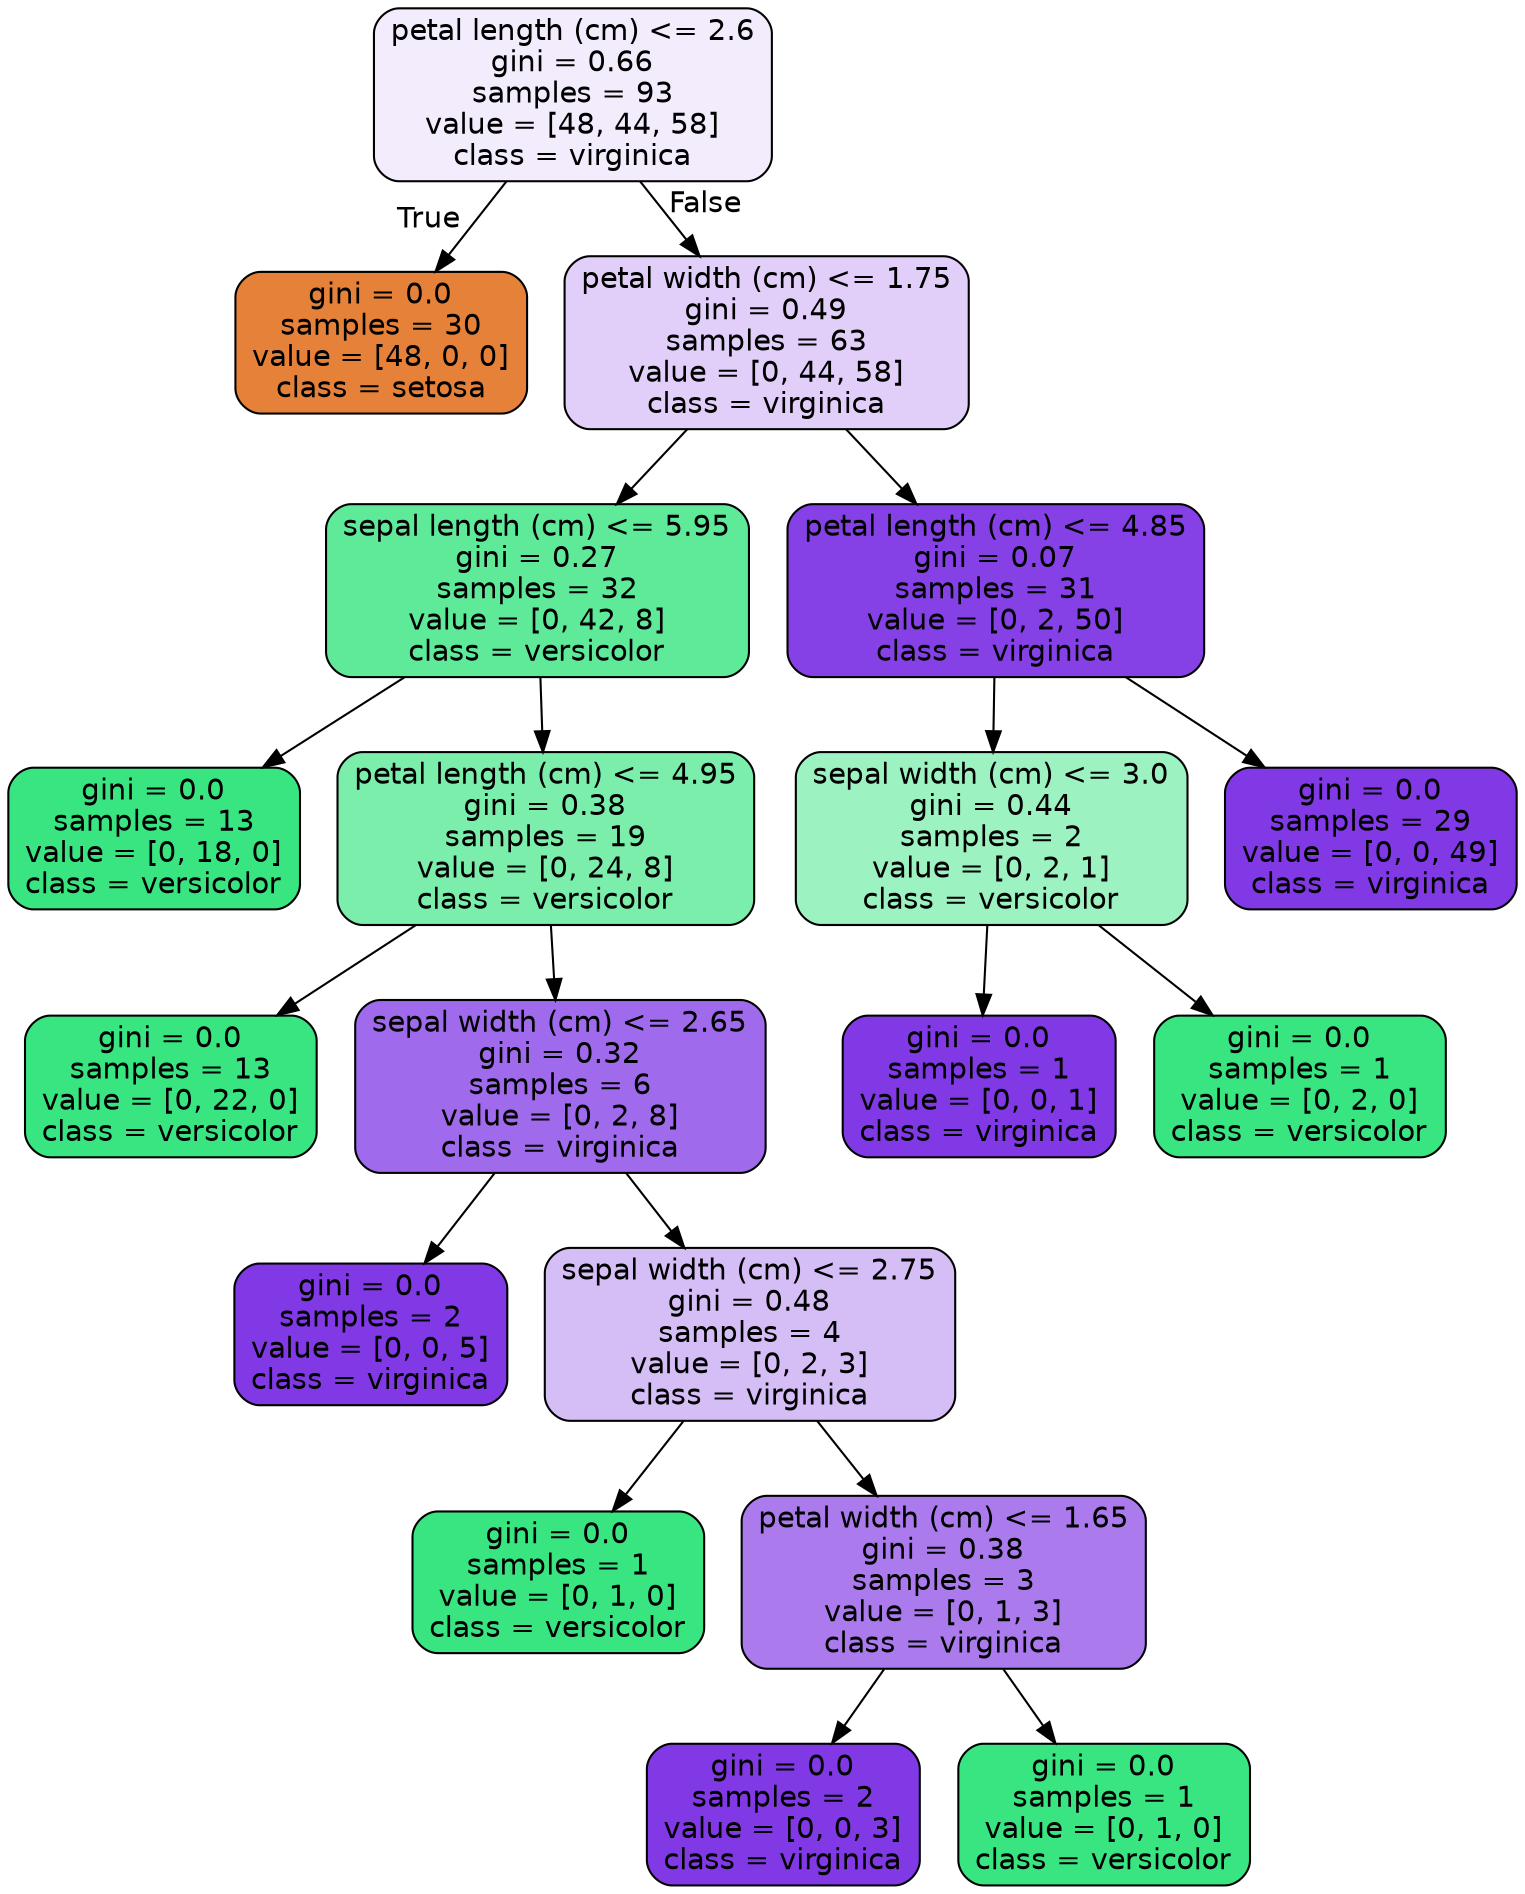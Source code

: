 digraph Tree {
node [shape=box, style="filled, rounded", color="black", fontname=helvetica] ;
edge [fontname=helvetica] ;
0 [label="petal length (cm) <= 2.6\ngini = 0.66\nsamples = 93\nvalue = [48, 44, 58]\nclass = virginica", fillcolor="#f3ecfc"] ;
1 [label="gini = 0.0\nsamples = 30\nvalue = [48, 0, 0]\nclass = setosa", fillcolor="#e58139"] ;
0 -> 1 [labeldistance=2.5, labelangle=45, headlabel="True"] ;
2 [label="petal width (cm) <= 1.75\ngini = 0.49\nsamples = 63\nvalue = [0, 44, 58]\nclass = virginica", fillcolor="#e1cff9"] ;
0 -> 2 [labeldistance=2.5, labelangle=-45, headlabel="False"] ;
3 [label="sepal length (cm) <= 5.95\ngini = 0.27\nsamples = 32\nvalue = [0, 42, 8]\nclass = versicolor", fillcolor="#5fea99"] ;
2 -> 3 ;
4 [label="gini = 0.0\nsamples = 13\nvalue = [0, 18, 0]\nclass = versicolor", fillcolor="#39e581"] ;
3 -> 4 ;
5 [label="petal length (cm) <= 4.95\ngini = 0.38\nsamples = 19\nvalue = [0, 24, 8]\nclass = versicolor", fillcolor="#7beeab"] ;
3 -> 5 ;
6 [label="gini = 0.0\nsamples = 13\nvalue = [0, 22, 0]\nclass = versicolor", fillcolor="#39e581"] ;
5 -> 6 ;
7 [label="sepal width (cm) <= 2.65\ngini = 0.32\nsamples = 6\nvalue = [0, 2, 8]\nclass = virginica", fillcolor="#a06aec"] ;
5 -> 7 ;
8 [label="gini = 0.0\nsamples = 2\nvalue = [0, 0, 5]\nclass = virginica", fillcolor="#8139e5"] ;
7 -> 8 ;
9 [label="sepal width (cm) <= 2.75\ngini = 0.48\nsamples = 4\nvalue = [0, 2, 3]\nclass = virginica", fillcolor="#d5bdf6"] ;
7 -> 9 ;
10 [label="gini = 0.0\nsamples = 1\nvalue = [0, 1, 0]\nclass = versicolor", fillcolor="#39e581"] ;
9 -> 10 ;
11 [label="petal width (cm) <= 1.65\ngini = 0.38\nsamples = 3\nvalue = [0, 1, 3]\nclass = virginica", fillcolor="#ab7bee"] ;
9 -> 11 ;
12 [label="gini = 0.0\nsamples = 2\nvalue = [0, 0, 3]\nclass = virginica", fillcolor="#8139e5"] ;
11 -> 12 ;
13 [label="gini = 0.0\nsamples = 1\nvalue = [0, 1, 0]\nclass = versicolor", fillcolor="#39e581"] ;
11 -> 13 ;
14 [label="petal length (cm) <= 4.85\ngini = 0.07\nsamples = 31\nvalue = [0, 2, 50]\nclass = virginica", fillcolor="#8641e6"] ;
2 -> 14 ;
15 [label="sepal width (cm) <= 3.0\ngini = 0.44\nsamples = 2\nvalue = [0, 2, 1]\nclass = versicolor", fillcolor="#9cf2c0"] ;
14 -> 15 ;
16 [label="gini = 0.0\nsamples = 1\nvalue = [0, 0, 1]\nclass = virginica", fillcolor="#8139e5"] ;
15 -> 16 ;
17 [label="gini = 0.0\nsamples = 1\nvalue = [0, 2, 0]\nclass = versicolor", fillcolor="#39e581"] ;
15 -> 17 ;
18 [label="gini = 0.0\nsamples = 29\nvalue = [0, 0, 49]\nclass = virginica", fillcolor="#8139e5"] ;
14 -> 18 ;
}